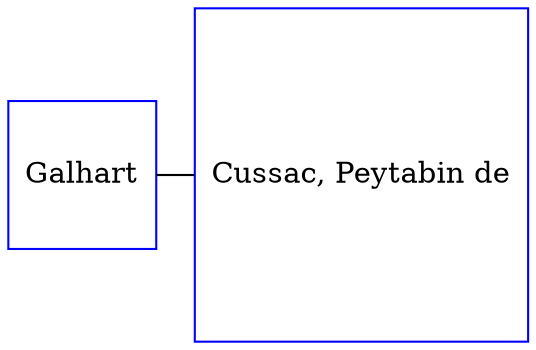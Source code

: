 digraph D {
    edge [dir=none];    node [shape=box];    "011941"   [label="Galhart", shape=box, regular=1, color="blue"] ;
"011940"   [label="Cussac, Peytabin de", shape=box, regular=1, color="blue"] ;
{rank=same; 011941->011940};
}